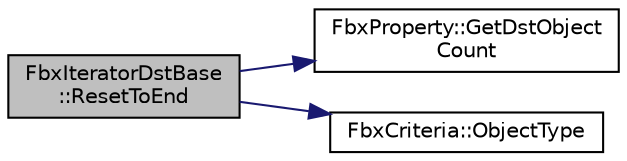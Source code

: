 digraph "FbxIteratorDstBase::ResetToEnd"
{
  edge [fontname="Helvetica",fontsize="10",labelfontname="Helvetica",labelfontsize="10"];
  node [fontname="Helvetica",fontsize="10",shape=record];
  rankdir="LR";
  Node34 [label="FbxIteratorDstBase\l::ResetToEnd",height=0.2,width=0.4,color="black", fillcolor="grey75", style="filled", fontcolor="black"];
  Node34 -> Node35 [color="midnightblue",fontsize="10",style="solid",fontname="Helvetica"];
  Node35 [label="FbxProperty::GetDstObject\lCount",height=0.2,width=0.4,color="black", fillcolor="white", style="filled",URL="$class_fbx_property.html#a8a87e8b905f4a30eac5d382fa6b95dbc"];
  Node34 -> Node36 [color="midnightblue",fontsize="10",style="solid",fontname="Helvetica"];
  Node36 [label="FbxCriteria::ObjectType",height=0.2,width=0.4,color="black", fillcolor="white", style="filled",URL="$class_fbx_criteria.html#a760d66022a8febcd3fd0c5fbbb534023"];
}
